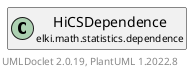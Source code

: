 @startuml
    remove .*\.(Instance|Par|Parameterizer|Factory)$
    set namespaceSeparator none
    hide empty fields
    hide empty methods

    class "<size:14>HiCSDependence.Par\n<size:10>elki.math.statistics.dependence" as elki.math.statistics.dependence.HiCSDependence.Par [[HiCSDependence.Par.html]] {
        {static} +M_ID: OptionID
        {static} +ALPHA_ID: OptionID
        {static} +TEST_ID: OptionID
        {static} +SEED_ID: OptionID
        -statTest: GoodnessOfFitTest
        -m: int
        -alpha: double
        -rnd: RandomFactory
        +configure(Parameterization): void
        +make(): HiCSDependence
    }

    interface "<size:14>Parameterizer\n<size:10>elki.utilities.optionhandling" as elki.utilities.optionhandling.Parameterizer [[../../../utilities/optionhandling/Parameterizer.html]] {
        {abstract} +make(): Object
    }
    class "<size:14>HiCSDependence\n<size:10>elki.math.statistics.dependence" as elki.math.statistics.dependence.HiCSDependence [[HiCSDependence.html]]

    elki.utilities.optionhandling.Parameterizer <|.. elki.math.statistics.dependence.HiCSDependence.Par
    elki.math.statistics.dependence.HiCSDependence +-- elki.math.statistics.dependence.HiCSDependence.Par

    center footer UMLDoclet 2.0.19, PlantUML 1.2022.8
@enduml

